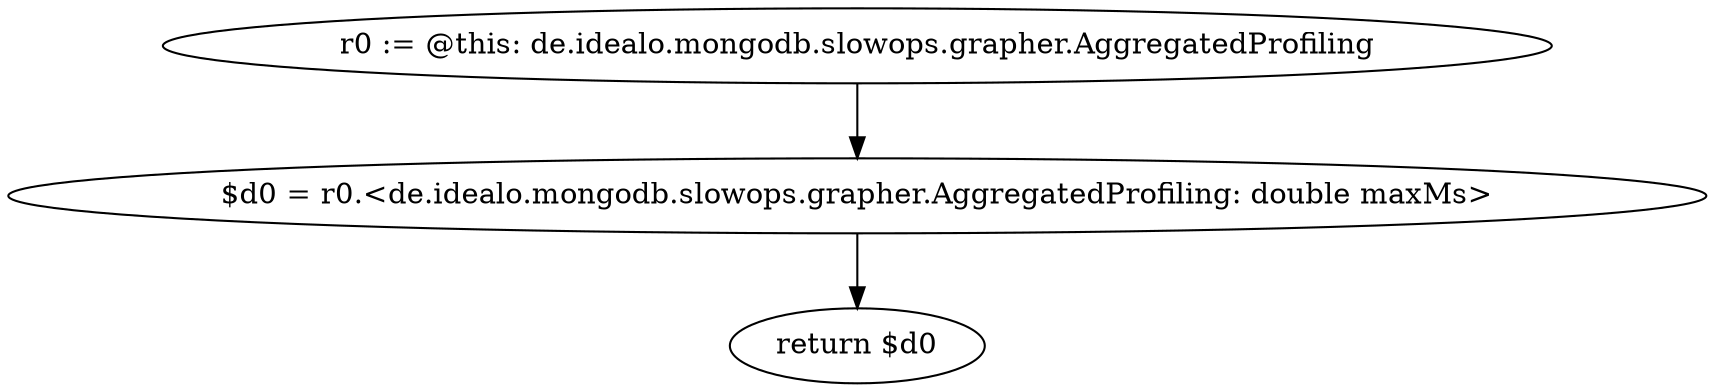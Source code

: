 digraph "unitGraph" {
    "r0 := @this: de.idealo.mongodb.slowops.grapher.AggregatedProfiling"
    "$d0 = r0.<de.idealo.mongodb.slowops.grapher.AggregatedProfiling: double maxMs>"
    "return $d0"
    "r0 := @this: de.idealo.mongodb.slowops.grapher.AggregatedProfiling"->"$d0 = r0.<de.idealo.mongodb.slowops.grapher.AggregatedProfiling: double maxMs>";
    "$d0 = r0.<de.idealo.mongodb.slowops.grapher.AggregatedProfiling: double maxMs>"->"return $d0";
}
